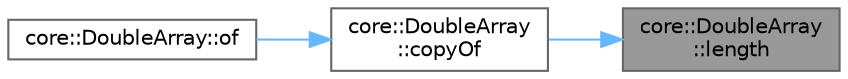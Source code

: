 digraph "core::DoubleArray::length"
{
 // INTERACTIVE_SVG=YES
 // LATEX_PDF_SIZE
  bgcolor="transparent";
  edge [fontname=Helvetica,fontsize=10,labelfontname=Helvetica,labelfontsize=10];
  node [fontname=Helvetica,fontsize=10,shape=box,height=0.2,width=0.4];
  rankdir="RL";
  Node1 [id="Node000001",label="core::DoubleArray\l::length",height=0.2,width=0.4,color="gray40", fillcolor="grey60", style="filled", fontcolor="black",tooltip="Return the number of values on this array."];
  Node1 -> Node2 [id="edge1_Node000001_Node000002",dir="back",color="steelblue1",style="solid",tooltip=" "];
  Node2 [id="Node000002",label="core::DoubleArray\l::copyOf",height=0.2,width=0.4,color="grey40", fillcolor="white", style="filled",URL="$df/dcd/a00127.html#a0e174d290855e8da15a3cf24afd19c11",tooltip="Obtain newly created DoubleArray instance with primitive double array, such as int8_t[],..."];
  Node2 -> Node3 [id="edge2_Node000002_Node000003",dir="back",color="steelblue1",style="solid",tooltip=" "];
  Node3 [id="Node000003",label="core::DoubleArray::of",height=0.2,width=0.4,color="grey40", fillcolor="white", style="filled",URL="$df/dcd/a00127.html#ab6d2e3532ab90fd60a8c47245fb05401",tooltip="Obtain newly created DoubleArray instance with given doubles values or code points."];
}
